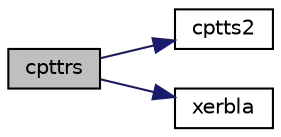 digraph "cpttrs"
{
 // LATEX_PDF_SIZE
  edge [fontname="Helvetica",fontsize="10",labelfontname="Helvetica",labelfontsize="10"];
  node [fontname="Helvetica",fontsize="10",shape=record];
  rankdir="LR";
  Node1 [label="cpttrs",height=0.2,width=0.4,color="black", fillcolor="grey75", style="filled", fontcolor="black",tooltip="CPTTRS"];
  Node1 -> Node2 [color="midnightblue",fontsize="10",style="solid",fontname="Helvetica"];
  Node2 [label="cptts2",height=0.2,width=0.4,color="black", fillcolor="white", style="filled",URL="$cptts2_8f.html#adecb0ce69b03e2b960effe0754e322d4",tooltip="CPTTS2 solves a tridiagonal system of the form AX=B using the L D LH factorization computed by spttrf..."];
  Node1 -> Node3 [color="midnightblue",fontsize="10",style="solid",fontname="Helvetica"];
  Node3 [label="xerbla",height=0.2,width=0.4,color="black", fillcolor="white", style="filled",URL="$xerbla_8f.html#a377ee61015baf8dea7770b3a404b1c07",tooltip="XERBLA"];
}
